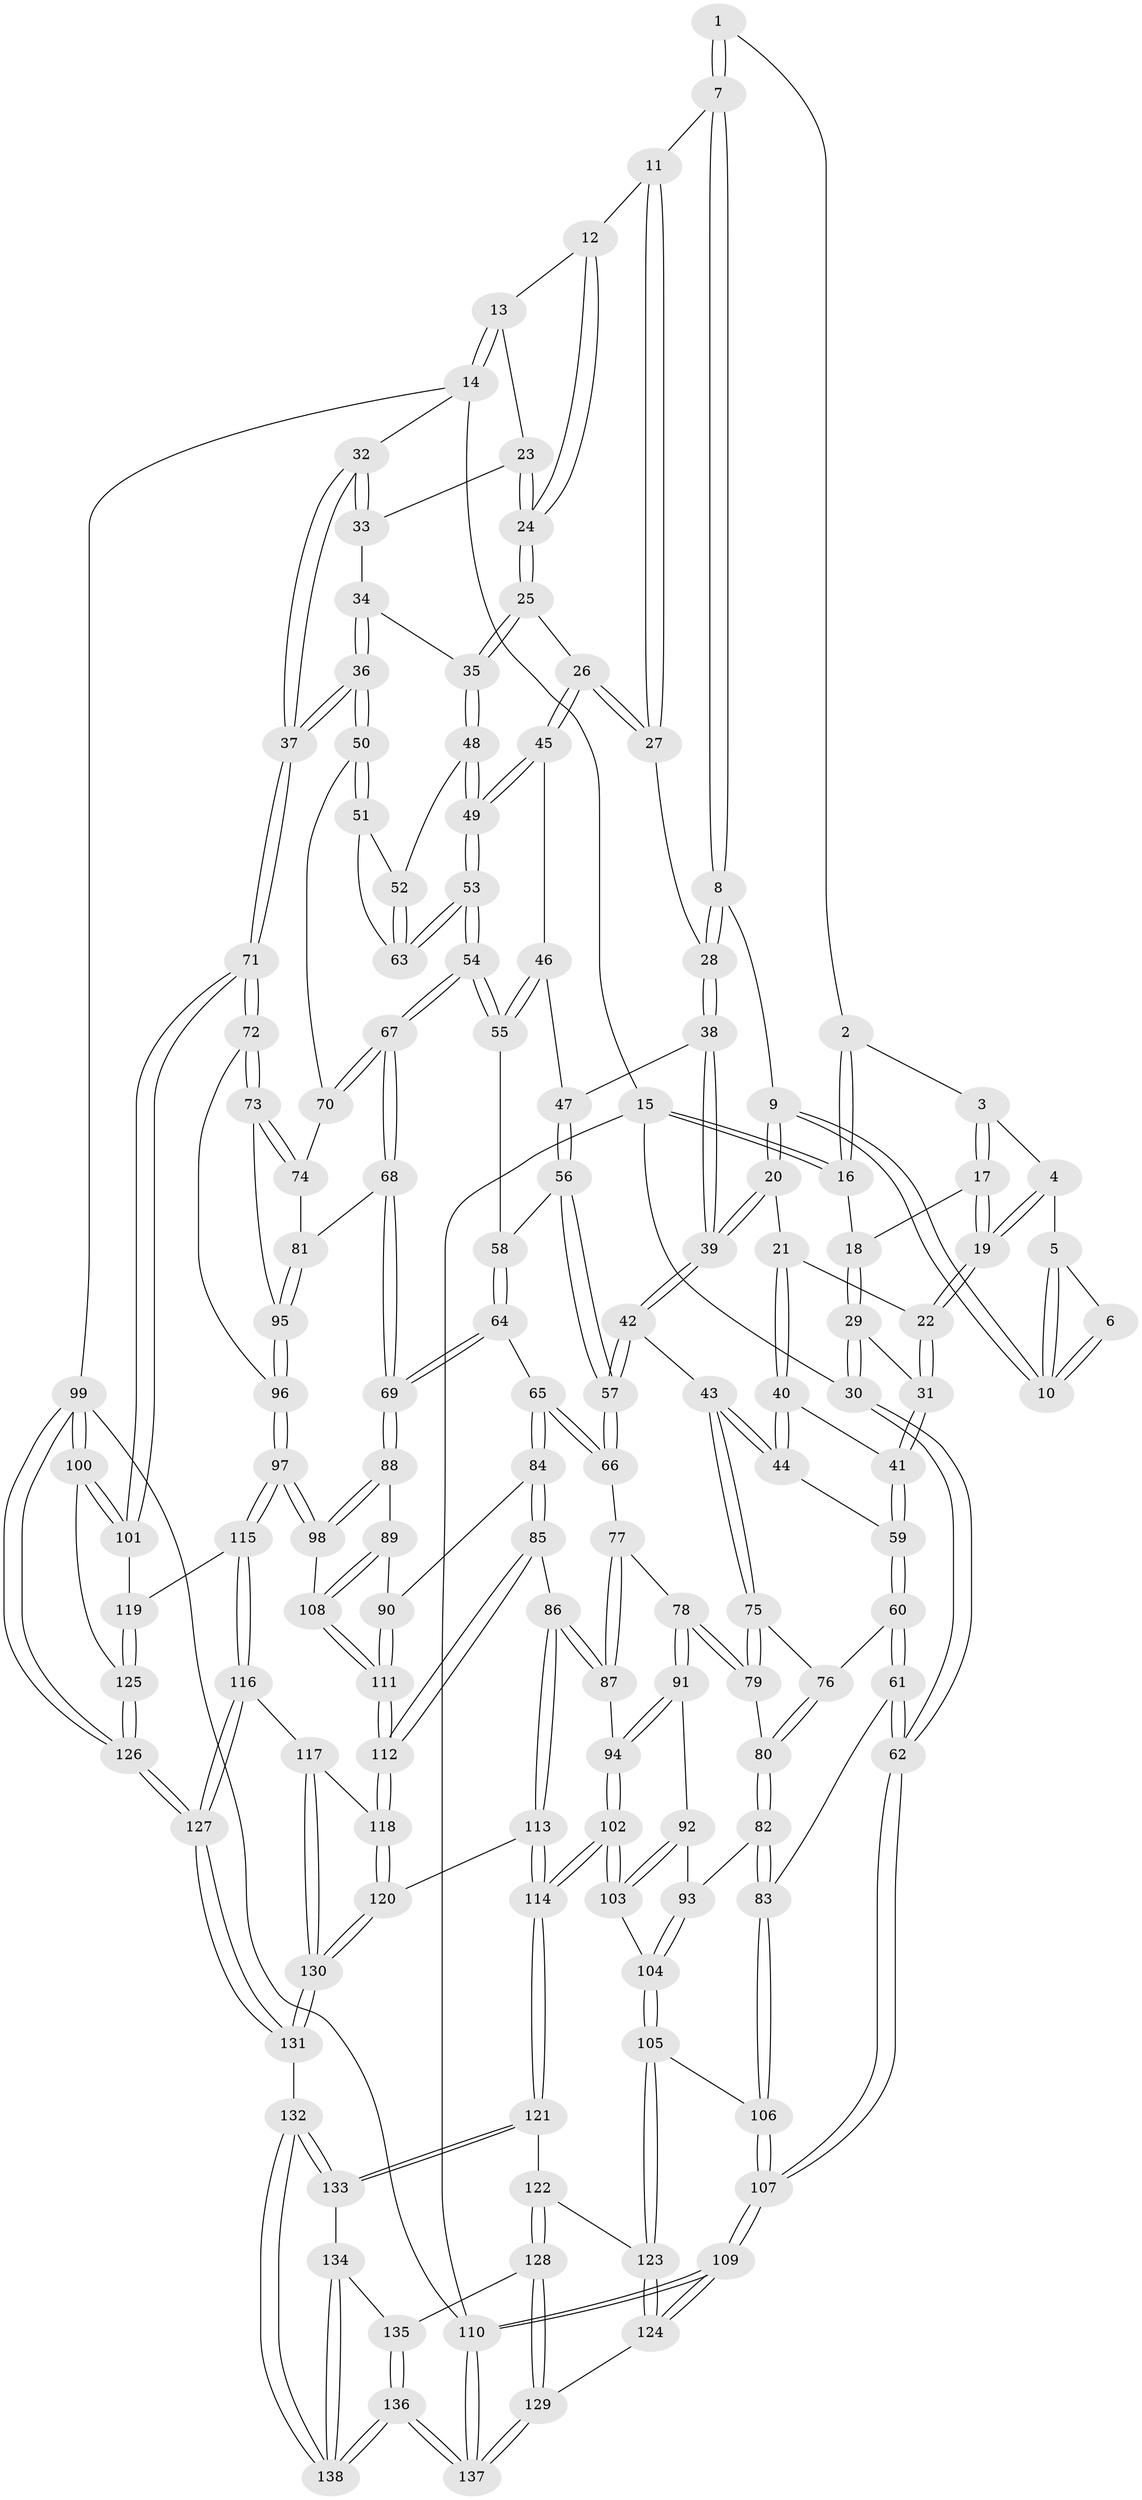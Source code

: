 // Generated by graph-tools (version 1.1) at 2025/11/02/27/25 16:11:57]
// undirected, 138 vertices, 342 edges
graph export_dot {
graph [start="1"]
  node [color=gray90,style=filled];
  1 [pos="+0.27750407746939093+0"];
  2 [pos="+0.021133365424845618+0"];
  3 [pos="+0.1438697377463616+0"];
  4 [pos="+0.17229963835395365+0.022700573933632763"];
  5 [pos="+0.19702449571345826+0.014853278375562419"];
  6 [pos="+0.23916928606889007+0"];
  7 [pos="+0.41219357904806747+0"];
  8 [pos="+0.3899010617256125+0"];
  9 [pos="+0.26681074180368425+0.12980114126830597"];
  10 [pos="+0.22428262429522716+0.05146192206116838"];
  11 [pos="+0.616098370337956+0"];
  12 [pos="+0.6284770996646095+0"];
  13 [pos="+0.9649895844547834+0"];
  14 [pos="+1+0"];
  15 [pos="+0+0"];
  16 [pos="+0+0"];
  17 [pos="+0.12192889564391851+0.07196989013792844"];
  18 [pos="+0.09142736820273129+0.070930900839637"];
  19 [pos="+0.15138608897095374+0.08112452449654332"];
  20 [pos="+0.26481308071793397+0.13560921318957064"];
  21 [pos="+0.23055278060658024+0.14247438582882588"];
  22 [pos="+0.2275248942432858+0.1416805698414792"];
  23 [pos="+0.7887459182289143+0.11156783568475717"];
  24 [pos="+0.7765968051657565+0.113805717157646"];
  25 [pos="+0.7423165287956747+0.15679708412080967"];
  26 [pos="+0.7124768146346032+0.17498736672370163"];
  27 [pos="+0.5968702608371296+0.0750981293875496"];
  28 [pos="+0.4833830742863824+0.16163764771327152"];
  29 [pos="+0+0.20621482379815192"];
  30 [pos="+0+0.18500746097534745"];
  31 [pos="+0+0.20821098578749472"];
  32 [pos="+1+0"];
  33 [pos="+0.8903903921580216+0.09834859096711113"];
  34 [pos="+0.9081152018205879+0.18563542072795544"];
  35 [pos="+0.8435352208980942+0.24589549940167577"];
  36 [pos="+1+0.3504340450727368"];
  37 [pos="+1+0.38142732010932684"];
  38 [pos="+0.4788582388541154+0.1800920200552832"];
  39 [pos="+0.3762091639575428+0.24989818214038317"];
  40 [pos="+0.19843462604719514+0.21035770079810598"];
  41 [pos="+0.08190213076234684+0.2884757238388986"];
  42 [pos="+0.36731119417747526+0.3124449573976196"];
  43 [pos="+0.21611192744081523+0.3633339360075577"];
  44 [pos="+0.21478156388207256+0.3620605312323162"];
  45 [pos="+0.7099931290583373+0.18001653341372997"];
  46 [pos="+0.6926464567217452+0.19298322067602205"];
  47 [pos="+0.5660999255728708+0.23302158909920473"];
  48 [pos="+0.8480270424412314+0.28188509367679804"];
  49 [pos="+0.7581520811515778+0.30151711180307983"];
  50 [pos="+0.9289506615309521+0.3477733873992424"];
  51 [pos="+0.9081296199584049+0.3374368868298608"];
  52 [pos="+0.8646518777204959+0.29809759401273456"];
  53 [pos="+0.7386934482718256+0.3715155793049119"];
  54 [pos="+0.7176290787302617+0.40237403436945524"];
  55 [pos="+0.6498185066623573+0.3473954876456539"];
  56 [pos="+0.5805568557784966+0.33139863202728975"];
  57 [pos="+0.3912409354380093+0.34851171646801093"];
  58 [pos="+0.5831496373769375+0.33427054707288395"];
  59 [pos="+0.08300609036726053+0.29047215373134"];
  60 [pos="+0.03682874299770553+0.4383349345553968"];
  61 [pos="+0.025449722309340783+0.4468854820349724"];
  62 [pos="+0+0.4460393151509666"];
  63 [pos="+0.7395811310281412+0.37131276425561116"];
  64 [pos="+0.5581361810462542+0.41499390520352164"];
  65 [pos="+0.49873802646979803+0.4692105565110481"];
  66 [pos="+0.41184803435032175+0.4253336664122723"];
  67 [pos="+0.723931222993229+0.4541125614453473"];
  68 [pos="+0.7201926625234094+0.47602677729567683"];
  69 [pos="+0.7191689181943394+0.4768318462992719"];
  70 [pos="+0.8700776752413457+0.4017933935423262"];
  71 [pos="+1+0.505659556074752"];
  72 [pos="+1+0.5235432778303996"];
  73 [pos="+0.9397054662755356+0.5176501659479993"];
  74 [pos="+0.8668398989017609+0.4698425092341166"];
  75 [pos="+0.20634636688871993+0.3955702441868056"];
  76 [pos="+0.07981130680771835+0.43718202571413295"];
  77 [pos="+0.3814093500766472+0.4694643843180439"];
  78 [pos="+0.22721235426824182+0.4991332668690465"];
  79 [pos="+0.2200703044676173+0.4913302358028709"];
  80 [pos="+0.15924160962434608+0.5088603780668483"];
  81 [pos="+0.744179674551979+0.48962775955723165"];
  82 [pos="+0.0924614153864205+0.5565848633817934"];
  83 [pos="+0.08028186341502168+0.5553677904965442"];
  84 [pos="+0.5409544701640373+0.5437081125201484"];
  85 [pos="+0.44471828915060135+0.6321194524040561"];
  86 [pos="+0.4203209612609598+0.6388349800443047"];
  87 [pos="+0.3758642674640548+0.5311847976934413"];
  88 [pos="+0.7110073321629999+0.4864410485956513"];
  89 [pos="+0.620991939619416+0.5396056764119678"];
  90 [pos="+0.5750773493942041+0.5535302413451484"];
  91 [pos="+0.23491858868597523+0.5351573740719798"];
  92 [pos="+0.1514984598250059+0.5881733913044982"];
  93 [pos="+0.10321072647980466+0.567215654592244"];
  94 [pos="+0.25913387950169076+0.5870782406328596"];
  95 [pos="+0.8146122210548784+0.554071343120665"];
  96 [pos="+0.831297216465002+0.6501634083550514"];
  97 [pos="+0.8194597067971915+0.6946009828508041"];
  98 [pos="+0.7249163084309012+0.6544026891523016"];
  99 [pos="+1+1"];
  100 [pos="+1+0.7476295103629408"];
  101 [pos="+1+0.5443928710025513"];
  102 [pos="+0.2638325524107271+0.6926131147778746"];
  103 [pos="+0.20786828364916957+0.6819090628753999"];
  104 [pos="+0.13676319778530707+0.686810090099468"];
  105 [pos="+0.08518877217864376+0.7070748646644669"];
  106 [pos="+0.01115207021378591+0.6270751447576489"];
  107 [pos="+0+0.6197045388278106"];
  108 [pos="+0.6862107771673871+0.665382668424359"];
  109 [pos="+0+0.9388699410364084"];
  110 [pos="+0+1"];
  111 [pos="+0.6043845464360913+0.7275100226144646"];
  112 [pos="+0.5988742412637305+0.7407586240164509"];
  113 [pos="+0.3364153440916666+0.7352638352017183"];
  114 [pos="+0.3064378881858155+0.7384975762512483"];
  115 [pos="+0.8321161720862482+0.7287141259767558"];
  116 [pos="+0.7627014836413749+0.8215005687006379"];
  117 [pos="+0.602823655523669+0.7562142606146696"];
  118 [pos="+0.598765308990141+0.7460706399666746"];
  119 [pos="+0.8782990055717641+0.7380098858076498"];
  120 [pos="+0.38780661795270943+0.7706900340553184"];
  121 [pos="+0.3043808114945387+0.7420905050794983"];
  122 [pos="+0.18153169418713733+0.79995709886274"];
  123 [pos="+0.07532994936659373+0.739108521390829"];
  124 [pos="+0+0.858883460025592"];
  125 [pos="+0.9301028507548936+0.7935646614740116"];
  126 [pos="+0.9865932772900118+1"];
  127 [pos="+0.7960918555346068+1"];
  128 [pos="+0.10344735278126045+0.8859920616093067"];
  129 [pos="+0.05276738222380248+0.8788428064742813"];
  130 [pos="+0.5212817938247436+0.9830270223818103"];
  131 [pos="+0.5352168061195645+1"];
  132 [pos="+0.47700591503118+1"];
  133 [pos="+0.2852421594820512+0.8475939546214993"];
  134 [pos="+0.21580016889622902+0.9173653510311124"];
  135 [pos="+0.11730950050039031+0.8957466265932371"];
  136 [pos="+0.20174105086204924+1"];
  137 [pos="+0.15501352802936877+1"];
  138 [pos="+0.28995431209669026+1"];
  1 -- 2;
  1 -- 7;
  1 -- 7;
  2 -- 3;
  2 -- 16;
  2 -- 16;
  3 -- 4;
  3 -- 17;
  3 -- 17;
  4 -- 5;
  4 -- 19;
  4 -- 19;
  5 -- 6;
  5 -- 10;
  5 -- 10;
  6 -- 10;
  6 -- 10;
  7 -- 8;
  7 -- 8;
  7 -- 11;
  8 -- 9;
  8 -- 28;
  8 -- 28;
  9 -- 10;
  9 -- 10;
  9 -- 20;
  9 -- 20;
  11 -- 12;
  11 -- 27;
  11 -- 27;
  12 -- 13;
  12 -- 24;
  12 -- 24;
  13 -- 14;
  13 -- 14;
  13 -- 23;
  14 -- 15;
  14 -- 32;
  14 -- 99;
  15 -- 16;
  15 -- 16;
  15 -- 30;
  15 -- 110;
  16 -- 18;
  17 -- 18;
  17 -- 19;
  17 -- 19;
  18 -- 29;
  18 -- 29;
  19 -- 22;
  19 -- 22;
  20 -- 21;
  20 -- 39;
  20 -- 39;
  21 -- 22;
  21 -- 40;
  21 -- 40;
  22 -- 31;
  22 -- 31;
  23 -- 24;
  23 -- 24;
  23 -- 33;
  24 -- 25;
  24 -- 25;
  25 -- 26;
  25 -- 35;
  25 -- 35;
  26 -- 27;
  26 -- 27;
  26 -- 45;
  26 -- 45;
  27 -- 28;
  28 -- 38;
  28 -- 38;
  29 -- 30;
  29 -- 30;
  29 -- 31;
  30 -- 62;
  30 -- 62;
  31 -- 41;
  31 -- 41;
  32 -- 33;
  32 -- 33;
  32 -- 37;
  32 -- 37;
  33 -- 34;
  34 -- 35;
  34 -- 36;
  34 -- 36;
  35 -- 48;
  35 -- 48;
  36 -- 37;
  36 -- 37;
  36 -- 50;
  36 -- 50;
  37 -- 71;
  37 -- 71;
  38 -- 39;
  38 -- 39;
  38 -- 47;
  39 -- 42;
  39 -- 42;
  40 -- 41;
  40 -- 44;
  40 -- 44;
  41 -- 59;
  41 -- 59;
  42 -- 43;
  42 -- 57;
  42 -- 57;
  43 -- 44;
  43 -- 44;
  43 -- 75;
  43 -- 75;
  44 -- 59;
  45 -- 46;
  45 -- 49;
  45 -- 49;
  46 -- 47;
  46 -- 55;
  46 -- 55;
  47 -- 56;
  47 -- 56;
  48 -- 49;
  48 -- 49;
  48 -- 52;
  49 -- 53;
  49 -- 53;
  50 -- 51;
  50 -- 51;
  50 -- 70;
  51 -- 52;
  51 -- 63;
  52 -- 63;
  52 -- 63;
  53 -- 54;
  53 -- 54;
  53 -- 63;
  53 -- 63;
  54 -- 55;
  54 -- 55;
  54 -- 67;
  54 -- 67;
  55 -- 58;
  56 -- 57;
  56 -- 57;
  56 -- 58;
  57 -- 66;
  57 -- 66;
  58 -- 64;
  58 -- 64;
  59 -- 60;
  59 -- 60;
  60 -- 61;
  60 -- 61;
  60 -- 76;
  61 -- 62;
  61 -- 62;
  61 -- 83;
  62 -- 107;
  62 -- 107;
  64 -- 65;
  64 -- 69;
  64 -- 69;
  65 -- 66;
  65 -- 66;
  65 -- 84;
  65 -- 84;
  66 -- 77;
  67 -- 68;
  67 -- 68;
  67 -- 70;
  67 -- 70;
  68 -- 69;
  68 -- 69;
  68 -- 81;
  69 -- 88;
  69 -- 88;
  70 -- 74;
  71 -- 72;
  71 -- 72;
  71 -- 101;
  71 -- 101;
  72 -- 73;
  72 -- 73;
  72 -- 96;
  73 -- 74;
  73 -- 74;
  73 -- 95;
  74 -- 81;
  75 -- 76;
  75 -- 79;
  75 -- 79;
  76 -- 80;
  76 -- 80;
  77 -- 78;
  77 -- 87;
  77 -- 87;
  78 -- 79;
  78 -- 79;
  78 -- 91;
  78 -- 91;
  79 -- 80;
  80 -- 82;
  80 -- 82;
  81 -- 95;
  81 -- 95;
  82 -- 83;
  82 -- 83;
  82 -- 93;
  83 -- 106;
  83 -- 106;
  84 -- 85;
  84 -- 85;
  84 -- 90;
  85 -- 86;
  85 -- 112;
  85 -- 112;
  86 -- 87;
  86 -- 87;
  86 -- 113;
  86 -- 113;
  87 -- 94;
  88 -- 89;
  88 -- 98;
  88 -- 98;
  89 -- 90;
  89 -- 108;
  89 -- 108;
  90 -- 111;
  90 -- 111;
  91 -- 92;
  91 -- 94;
  91 -- 94;
  92 -- 93;
  92 -- 103;
  92 -- 103;
  93 -- 104;
  93 -- 104;
  94 -- 102;
  94 -- 102;
  95 -- 96;
  95 -- 96;
  96 -- 97;
  96 -- 97;
  97 -- 98;
  97 -- 98;
  97 -- 115;
  97 -- 115;
  98 -- 108;
  99 -- 100;
  99 -- 100;
  99 -- 126;
  99 -- 126;
  99 -- 110;
  100 -- 101;
  100 -- 101;
  100 -- 125;
  101 -- 119;
  102 -- 103;
  102 -- 103;
  102 -- 114;
  102 -- 114;
  103 -- 104;
  104 -- 105;
  104 -- 105;
  105 -- 106;
  105 -- 123;
  105 -- 123;
  106 -- 107;
  106 -- 107;
  107 -- 109;
  107 -- 109;
  108 -- 111;
  108 -- 111;
  109 -- 110;
  109 -- 110;
  109 -- 124;
  109 -- 124;
  110 -- 137;
  110 -- 137;
  111 -- 112;
  111 -- 112;
  112 -- 118;
  112 -- 118;
  113 -- 114;
  113 -- 114;
  113 -- 120;
  114 -- 121;
  114 -- 121;
  115 -- 116;
  115 -- 116;
  115 -- 119;
  116 -- 117;
  116 -- 127;
  116 -- 127;
  117 -- 118;
  117 -- 130;
  117 -- 130;
  118 -- 120;
  118 -- 120;
  119 -- 125;
  119 -- 125;
  120 -- 130;
  120 -- 130;
  121 -- 122;
  121 -- 133;
  121 -- 133;
  122 -- 123;
  122 -- 128;
  122 -- 128;
  123 -- 124;
  123 -- 124;
  124 -- 129;
  125 -- 126;
  125 -- 126;
  126 -- 127;
  126 -- 127;
  127 -- 131;
  127 -- 131;
  128 -- 129;
  128 -- 129;
  128 -- 135;
  129 -- 137;
  129 -- 137;
  130 -- 131;
  130 -- 131;
  131 -- 132;
  132 -- 133;
  132 -- 133;
  132 -- 138;
  132 -- 138;
  133 -- 134;
  134 -- 135;
  134 -- 138;
  134 -- 138;
  135 -- 136;
  135 -- 136;
  136 -- 137;
  136 -- 137;
  136 -- 138;
  136 -- 138;
}
